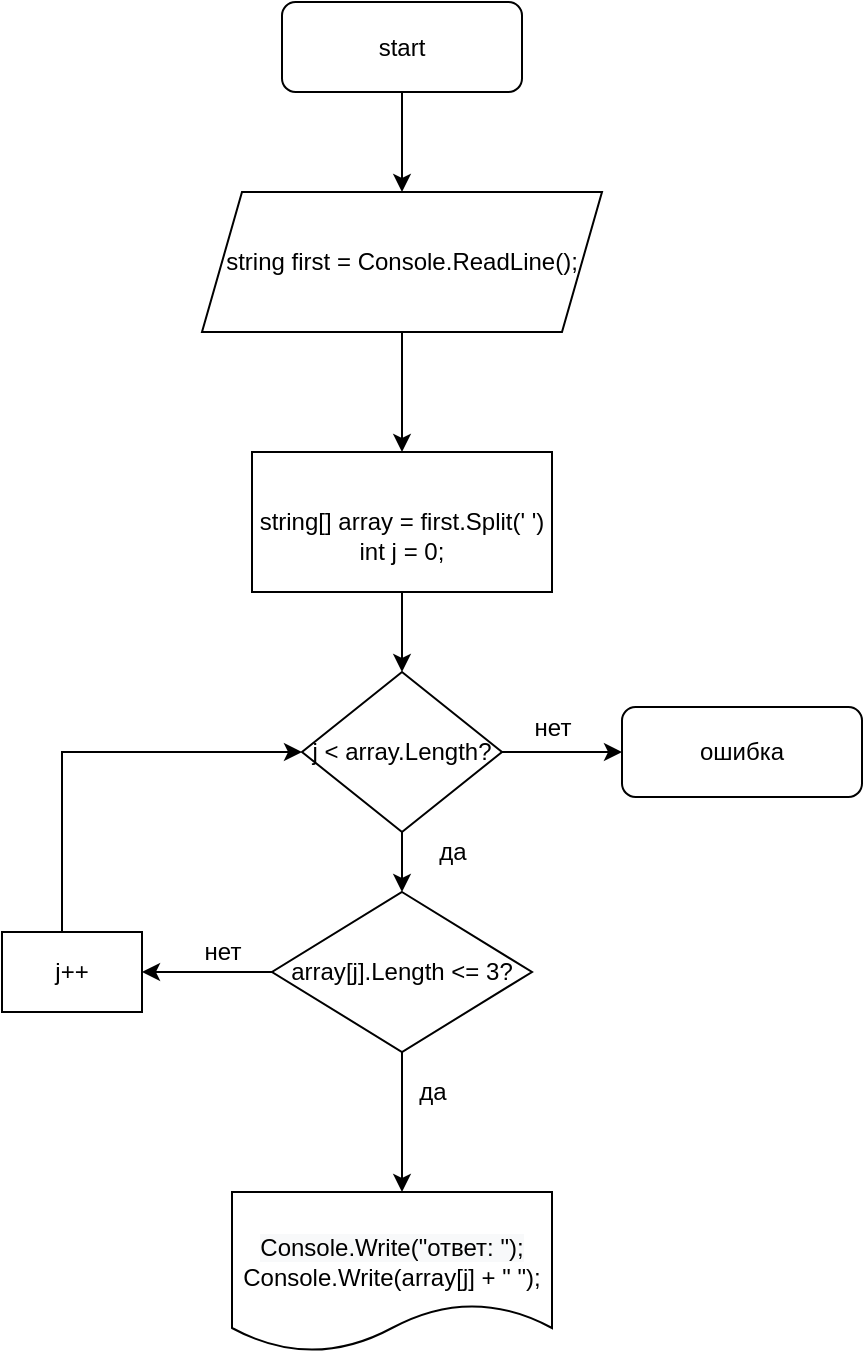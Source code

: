 <mxfile version="19.0.3" type="device"><diagram id="htblOBNRRmAu-5OI123W" name="Страница 1"><mxGraphModel dx="1278" dy="641" grid="1" gridSize="10" guides="1" tooltips="1" connect="1" arrows="1" fold="1" page="1" pageScale="1" pageWidth="827" pageHeight="1169" math="0" shadow="0"><root><mxCell id="0"/><mxCell id="1" parent="0"/><mxCell id="EXqvdZxsTDleTDXsaO6F-2" style="edgeStyle=orthogonalEdgeStyle;rounded=0;orthogonalLoop=1;jettySize=auto;html=1;" edge="1" parent="1" source="EXqvdZxsTDleTDXsaO6F-1"><mxGeometry relative="1" as="geometry"><mxPoint x="370" y="110" as="targetPoint"/></mxGeometry></mxCell><mxCell id="EXqvdZxsTDleTDXsaO6F-1" value="start" style="rounded=1;whiteSpace=wrap;html=1;" vertex="1" parent="1"><mxGeometry x="310" y="15" width="120" height="45" as="geometry"/></mxCell><mxCell id="EXqvdZxsTDleTDXsaO6F-4" style="edgeStyle=orthogonalEdgeStyle;rounded=0;orthogonalLoop=1;jettySize=auto;html=1;" edge="1" parent="1" source="EXqvdZxsTDleTDXsaO6F-3"><mxGeometry relative="1" as="geometry"><mxPoint x="370" y="240" as="targetPoint"/></mxGeometry></mxCell><mxCell id="EXqvdZxsTDleTDXsaO6F-3" value="&lt;div&gt;&lt;span class=&quot;pl-k&quot;&gt;string&lt;/span&gt; &lt;span class=&quot;pl-en&quot;&gt;first&lt;/span&gt; &lt;span class=&quot;pl-k&quot;&gt;=&lt;/span&gt; &lt;span class=&quot;pl-smi&quot;&gt;Console&lt;/span&gt;.&lt;span class=&quot;pl-en&quot;&gt;ReadLine&lt;/span&gt;();&lt;br&gt;&lt;/div&gt;" style="shape=parallelogram;perimeter=parallelogramPerimeter;whiteSpace=wrap;html=1;fixedSize=1;" vertex="1" parent="1"><mxGeometry x="270" y="110" width="200" height="70" as="geometry"/></mxCell><mxCell id="EXqvdZxsTDleTDXsaO6F-6" style="edgeStyle=orthogonalEdgeStyle;rounded=0;orthogonalLoop=1;jettySize=auto;html=1;" edge="1" parent="1" source="EXqvdZxsTDleTDXsaO6F-5"><mxGeometry relative="1" as="geometry"><mxPoint x="370" y="350" as="targetPoint"/></mxGeometry></mxCell><mxCell id="EXqvdZxsTDleTDXsaO6F-5" value="&lt;br&gt;&lt;span class=&quot;pl-k&quot;&gt;string&lt;/span&gt;[] &lt;span class=&quot;pl-en&quot;&gt;array&lt;/span&gt; &lt;span class=&quot;pl-k&quot;&gt;=&lt;/span&gt; &lt;span class=&quot;pl-smi&quot;&gt;first&lt;/span&gt;.&lt;span class=&quot;pl-en&quot;&gt;Split&lt;/span&gt;(&lt;span class=&quot;pl-s&quot;&gt;' '&lt;/span&gt;)&lt;br&gt;&lt;span class=&quot;pl-k&quot;&gt;int&lt;/span&gt; &lt;span class=&quot;pl-en&quot;&gt;j&lt;/span&gt; &lt;span class=&quot;pl-k&quot;&gt;=&lt;/span&gt; &lt;span class=&quot;pl-c1&quot;&gt;0&lt;/span&gt;; &lt;br&gt;" style="rounded=0;whiteSpace=wrap;html=1;" vertex="1" parent="1"><mxGeometry x="295" y="240" width="150" height="70" as="geometry"/></mxCell><mxCell id="EXqvdZxsTDleTDXsaO6F-8" style="edgeStyle=orthogonalEdgeStyle;rounded=0;orthogonalLoop=1;jettySize=auto;html=1;exitX=0.5;exitY=1;exitDx=0;exitDy=0;" edge="1" parent="1" source="EXqvdZxsTDleTDXsaO6F-7"><mxGeometry relative="1" as="geometry"><mxPoint x="370" y="460" as="targetPoint"/></mxGeometry></mxCell><mxCell id="EXqvdZxsTDleTDXsaO6F-11" style="edgeStyle=orthogonalEdgeStyle;rounded=0;orthogonalLoop=1;jettySize=auto;html=1;" edge="1" parent="1" source="EXqvdZxsTDleTDXsaO6F-7"><mxGeometry relative="1" as="geometry"><mxPoint x="480" y="390" as="targetPoint"/></mxGeometry></mxCell><mxCell id="EXqvdZxsTDleTDXsaO6F-7" value="&lt;span class=&quot;pl-smi&quot;&gt;j&lt;/span&gt;&amp;nbsp;&lt;span class=&quot;pl-k&quot;&gt;&amp;lt;&lt;/span&gt;&amp;nbsp;&lt;span class=&quot;pl-smi&quot;&gt;array&lt;/span&gt;.&lt;span class=&quot;pl-smi&quot;&gt;Length?&lt;/span&gt;" style="rhombus;whiteSpace=wrap;html=1;" vertex="1" parent="1"><mxGeometry x="320" y="350" width="100" height="80" as="geometry"/></mxCell><mxCell id="EXqvdZxsTDleTDXsaO6F-9" value="да" style="text;html=1;align=center;verticalAlign=middle;resizable=0;points=[];autosize=1;strokeColor=none;fillColor=none;" vertex="1" parent="1"><mxGeometry x="380" y="430" width="30" height="20" as="geometry"/></mxCell><mxCell id="EXqvdZxsTDleTDXsaO6F-14" style="edgeStyle=orthogonalEdgeStyle;rounded=0;orthogonalLoop=1;jettySize=auto;html=1;exitX=0.5;exitY=1;exitDx=0;exitDy=0;" edge="1" parent="1" source="EXqvdZxsTDleTDXsaO6F-10"><mxGeometry relative="1" as="geometry"><mxPoint x="370" y="610" as="targetPoint"/></mxGeometry></mxCell><mxCell id="EXqvdZxsTDleTDXsaO6F-18" style="edgeStyle=orthogonalEdgeStyle;rounded=0;orthogonalLoop=1;jettySize=auto;html=1;" edge="1" parent="1" source="EXqvdZxsTDleTDXsaO6F-10"><mxGeometry relative="1" as="geometry"><mxPoint x="240" y="500" as="targetPoint"/></mxGeometry></mxCell><mxCell id="EXqvdZxsTDleTDXsaO6F-10" value="&lt;span class=&quot;pl-smi&quot;&gt;array&lt;/span&gt;[&lt;span class=&quot;pl-smi&quot;&gt;j&lt;/span&gt;].&lt;span class=&quot;pl-smi&quot;&gt;Length&lt;/span&gt; &lt;span class=&quot;pl-k&quot;&gt;&amp;lt;=&lt;/span&gt; &lt;span class=&quot;pl-c1&quot;&gt;3?&lt;/span&gt;" style="rhombus;whiteSpace=wrap;html=1;" vertex="1" parent="1"><mxGeometry x="305" y="460" width="130" height="80" as="geometry"/></mxCell><mxCell id="EXqvdZxsTDleTDXsaO6F-12" value="ошибка" style="rounded=1;whiteSpace=wrap;html=1;" vertex="1" parent="1"><mxGeometry x="480" y="367.5" width="120" height="45" as="geometry"/></mxCell><mxCell id="EXqvdZxsTDleTDXsaO6F-13" value="нет" style="text;html=1;align=center;verticalAlign=middle;resizable=0;points=[];autosize=1;strokeColor=none;fillColor=none;" vertex="1" parent="1"><mxGeometry x="430" y="367.5" width="30" height="20" as="geometry"/></mxCell><mxCell id="EXqvdZxsTDleTDXsaO6F-15" value="да" style="text;html=1;align=center;verticalAlign=middle;resizable=0;points=[];autosize=1;strokeColor=none;fillColor=none;" vertex="1" parent="1"><mxGeometry x="370" y="550" width="30" height="20" as="geometry"/></mxCell><mxCell id="EXqvdZxsTDleTDXsaO6F-17" value="&lt;br&gt;&lt;span style=&quot;color: rgb(0, 0, 0); font-family: Helvetica; font-size: 12px; font-style: normal; font-variant-ligatures: normal; font-variant-caps: normal; font-weight: 400; letter-spacing: normal; orphans: 2; text-align: center; text-indent: 0px; text-transform: none; widows: 2; word-spacing: 0px; -webkit-text-stroke-width: 0px; background-color: rgb(248, 249, 250); text-decoration-thickness: initial; text-decoration-style: initial; text-decoration-color: initial;&quot; class=&quot;pl-smi&quot;&gt;Console&lt;/span&gt;&lt;span style=&quot;color: rgb(0, 0, 0); font-family: Helvetica; font-size: 12px; font-style: normal; font-variant-ligatures: normal; font-variant-caps: normal; font-weight: 400; letter-spacing: normal; orphans: 2; text-align: center; text-indent: 0px; text-transform: none; widows: 2; word-spacing: 0px; -webkit-text-stroke-width: 0px; background-color: rgb(248, 249, 250); text-decoration-thickness: initial; text-decoration-style: initial; text-decoration-color: initial; float: none; display: inline !important;&quot;&gt;.&lt;/span&gt;&lt;span style=&quot;color: rgb(0, 0, 0); font-family: Helvetica; font-size: 12px; font-style: normal; font-variant-ligatures: normal; font-variant-caps: normal; font-weight: 400; letter-spacing: normal; orphans: 2; text-align: center; text-indent: 0px; text-transform: none; widows: 2; word-spacing: 0px; -webkit-text-stroke-width: 0px; background-color: rgb(248, 249, 250); text-decoration-thickness: initial; text-decoration-style: initial; text-decoration-color: initial;&quot; class=&quot;pl-en&quot;&gt;Write&lt;/span&gt;&lt;span style=&quot;color: rgb(0, 0, 0); font-family: Helvetica; font-size: 12px; font-style: normal; font-variant-ligatures: normal; font-variant-caps: normal; font-weight: 400; letter-spacing: normal; orphans: 2; text-align: center; text-indent: 0px; text-transform: none; widows: 2; word-spacing: 0px; -webkit-text-stroke-width: 0px; background-color: rgb(248, 249, 250); text-decoration-thickness: initial; text-decoration-style: initial; text-decoration-color: initial; float: none; display: inline !important;&quot;&gt;(&lt;/span&gt;&lt;span style=&quot;color: rgb(0, 0, 0); font-family: Helvetica; font-size: 12px; font-style: normal; font-variant-ligatures: normal; font-variant-caps: normal; font-weight: 400; letter-spacing: normal; orphans: 2; text-align: center; text-indent: 0px; text-transform: none; widows: 2; word-spacing: 0px; -webkit-text-stroke-width: 0px; background-color: rgb(248, 249, 250); text-decoration-thickness: initial; text-decoration-style: initial; text-decoration-color: initial;&quot; class=&quot;pl-s&quot;&gt;&lt;span class=&quot;pl-pds&quot;&gt;&quot;&lt;/span&gt;ответ:&lt;span&gt;&amp;nbsp;&lt;/span&gt;&lt;span class=&quot;pl-pds&quot;&gt;&quot;&lt;/span&gt;&lt;/span&gt;&lt;span style=&quot;color: rgb(0, 0, 0); font-family: Helvetica; font-size: 12px; font-style: normal; font-variant-ligatures: normal; font-variant-caps: normal; font-weight: 400; letter-spacing: normal; orphans: 2; text-align: center; text-indent: 0px; text-transform: none; widows: 2; word-spacing: 0px; -webkit-text-stroke-width: 0px; background-color: rgb(248, 249, 250); text-decoration-thickness: initial; text-decoration-style: initial; text-decoration-color: initial; float: none; display: inline !important;&quot;&gt;);&lt;/span&gt;&lt;br&gt;&lt;span class=&quot;pl-smi&quot;&gt;Console&lt;/span&gt;.&lt;span class=&quot;pl-en&quot;&gt;Write&lt;/span&gt;(&lt;span class=&quot;pl-smi&quot;&gt;array&lt;/span&gt;[&lt;span class=&quot;pl-smi&quot;&gt;j&lt;/span&gt;] &lt;span class=&quot;pl-k&quot;&gt;+&lt;/span&gt; &lt;span class=&quot;pl-s&quot;&gt;&lt;span class=&quot;pl-pds&quot;&gt;&quot;&lt;/span&gt; &lt;span class=&quot;pl-pds&quot;&gt;&quot;&lt;/span&gt;&lt;/span&gt;);" style="shape=document;whiteSpace=wrap;html=1;boundedLbl=1;" vertex="1" parent="1"><mxGeometry x="285" y="610" width="160" height="80" as="geometry"/></mxCell><mxCell id="EXqvdZxsTDleTDXsaO6F-19" value="нет" style="text;html=1;align=center;verticalAlign=middle;resizable=0;points=[];autosize=1;strokeColor=none;fillColor=none;" vertex="1" parent="1"><mxGeometry x="265" y="480" width="30" height="20" as="geometry"/></mxCell><mxCell id="EXqvdZxsTDleTDXsaO6F-21" style="edgeStyle=orthogonalEdgeStyle;rounded=0;orthogonalLoop=1;jettySize=auto;html=1;entryX=0;entryY=0.5;entryDx=0;entryDy=0;" edge="1" parent="1" source="EXqvdZxsTDleTDXsaO6F-20" target="EXqvdZxsTDleTDXsaO6F-7"><mxGeometry relative="1" as="geometry"><mxPoint x="210" y="360" as="targetPoint"/><Array as="points"><mxPoint x="200" y="390"/></Array></mxGeometry></mxCell><mxCell id="EXqvdZxsTDleTDXsaO6F-20" value="&lt;span class=&quot;pl-smi&quot;&gt;j&lt;/span&gt;&lt;span class=&quot;pl-k&quot;&gt;++&lt;/span&gt;" style="rounded=0;whiteSpace=wrap;html=1;" vertex="1" parent="1"><mxGeometry x="170" y="480" width="70" height="40" as="geometry"/></mxCell></root></mxGraphModel></diagram></mxfile>